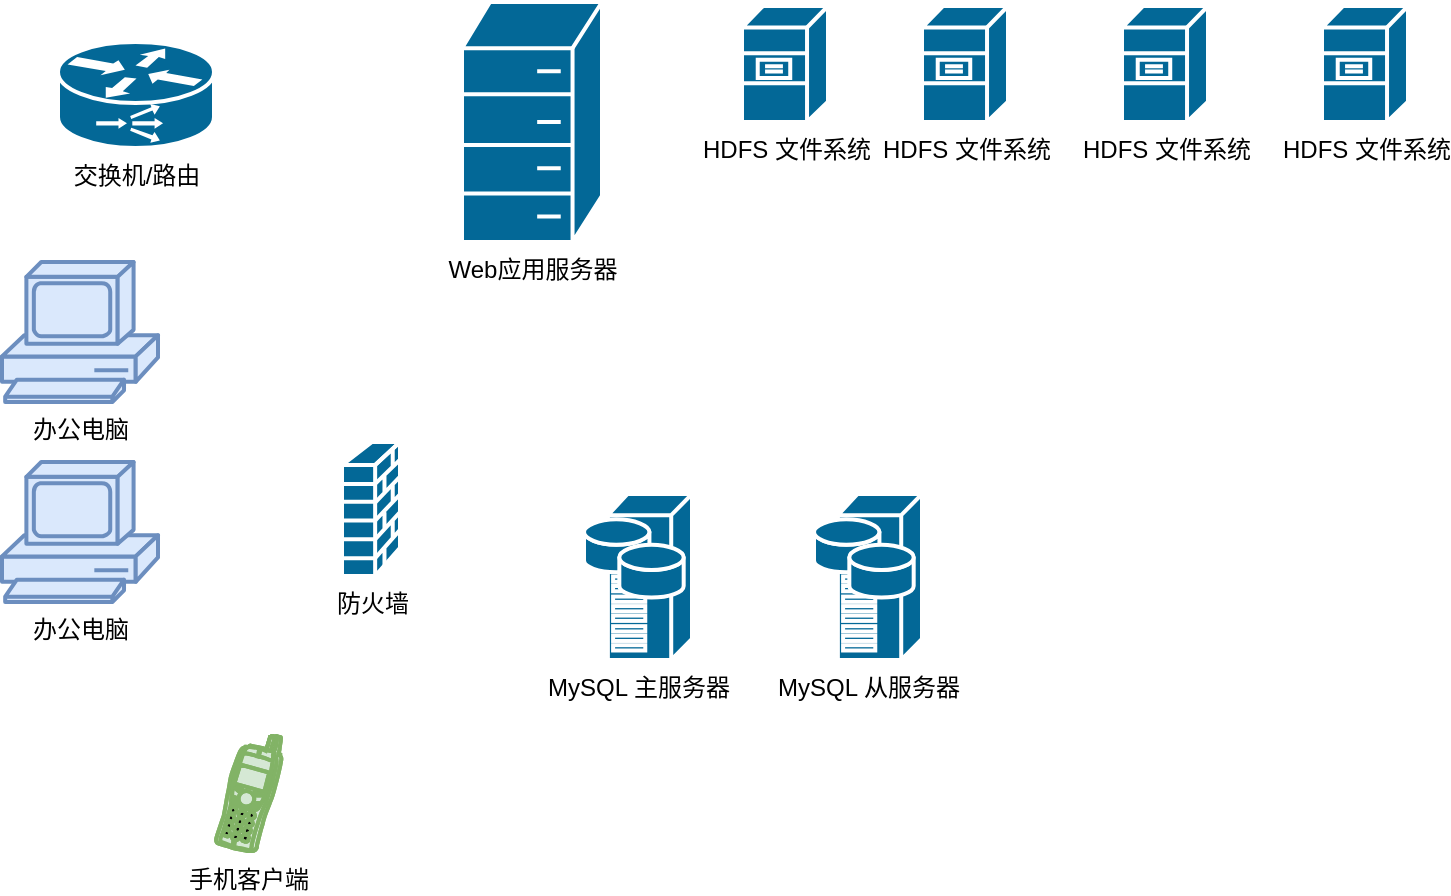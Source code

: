 <mxfile version="12.3.6" type="github" pages="1">
  <diagram id="n-bRcWE0r8VkI2KVZlSZ" name="第 1 页">
    <mxGraphModel dx="893" dy="591" grid="1" gridSize="10" guides="1" tooltips="1" connect="1" arrows="1" fold="1" page="1" pageScale="1" pageWidth="827" pageHeight="1169" math="0" shadow="0">
      <root>
        <mxCell id="0"/>
        <mxCell id="1" parent="0"/>
        <mxCell id="XVNO729LVndD_g4eHp7l-1" value="办公电脑" style="shape=mxgraph.cisco.computers_and_peripherals.pc;html=1;pointerEvents=1;dashed=0;fillColor=#dae8fc;strokeColor=#6c8ebf;strokeWidth=2;verticalLabelPosition=bottom;verticalAlign=top;align=center;outlineConnect=0;" parent="1" vertex="1">
          <mxGeometry x="90" y="300" width="78" height="70" as="geometry"/>
        </mxCell>
        <mxCell id="XVNO729LVndD_g4eHp7l-2" value="办公电脑" style="shape=mxgraph.cisco.computers_and_peripherals.pc;html=1;pointerEvents=1;dashed=0;fillColor=#dae8fc;strokeColor=#6c8ebf;strokeWidth=2;verticalLabelPosition=bottom;verticalAlign=top;align=center;outlineConnect=0;" parent="1" vertex="1">
          <mxGeometry x="90" y="400" width="78" height="70" as="geometry"/>
        </mxCell>
        <mxCell id="XVNO729LVndD_g4eHp7l-4" value="手机客户端" style="shape=mxgraph.cisco.modems_and_phones.cell_phone;html=1;pointerEvents=1;dashed=0;fillColor=#d5e8d4;strokeColor=#82b366;strokeWidth=2;verticalLabelPosition=bottom;verticalAlign=top;align=center;outlineConnect=0;" parent="1" vertex="1">
          <mxGeometry x="196" y="537" width="34" height="58" as="geometry"/>
        </mxCell>
        <mxCell id="XVNO729LVndD_g4eHp7l-5" value="Web应用服务器" style="shape=mxgraph.cisco.misc.hp_mini;html=1;pointerEvents=1;dashed=0;fillColor=#036897;strokeColor=#ffffff;strokeWidth=2;verticalLabelPosition=bottom;verticalAlign=top;align=center;outlineConnect=0;" parent="1" vertex="1">
          <mxGeometry x="320" y="170" width="70" height="120" as="geometry"/>
        </mxCell>
        <mxCell id="XVNO729LVndD_g4eHp7l-6" value="交换机/路由" style="shape=mxgraph.cisco.routers.content_service_router;html=1;pointerEvents=1;dashed=0;fillColor=#036897;strokeColor=#ffffff;strokeWidth=2;verticalLabelPosition=bottom;verticalAlign=top;align=center;outlineConnect=0;" parent="1" vertex="1">
          <mxGeometry x="118" y="190" width="78" height="53" as="geometry"/>
        </mxCell>
        <mxCell id="XVNO729LVndD_g4eHp7l-7" value="防火墙" style="shape=mxgraph.cisco.security.firewall;html=1;pointerEvents=1;dashed=0;fillColor=#036897;strokeColor=#ffffff;strokeWidth=2;verticalLabelPosition=bottom;verticalAlign=top;align=center;outlineConnect=0;" parent="1" vertex="1">
          <mxGeometry x="260" y="390" width="29" height="67" as="geometry"/>
        </mxCell>
        <mxCell id="XVNO729LVndD_g4eHp7l-8" value="HDFS 文件系统&lt;br&gt;" style="shape=mxgraph.cisco.servers.file_server;html=1;pointerEvents=1;dashed=0;fillColor=#036897;strokeColor=#ffffff;strokeWidth=2;verticalLabelPosition=bottom;verticalAlign=top;align=center;outlineConnect=0;" parent="1" vertex="1">
          <mxGeometry x="460" y="172" width="43" height="58" as="geometry"/>
        </mxCell>
        <mxCell id="XVNO729LVndD_g4eHp7l-9" value="HDFS 文件系统&lt;br&gt;" style="shape=mxgraph.cisco.servers.file_server;html=1;pointerEvents=1;dashed=0;fillColor=#036897;strokeColor=#ffffff;strokeWidth=2;verticalLabelPosition=bottom;verticalAlign=top;align=center;outlineConnect=0;" parent="1" vertex="1">
          <mxGeometry x="650" y="172" width="43" height="58" as="geometry"/>
        </mxCell>
        <mxCell id="XVNO729LVndD_g4eHp7l-10" value="HDFS 文件系统&lt;br&gt;" style="shape=mxgraph.cisco.servers.file_server;html=1;pointerEvents=1;dashed=0;fillColor=#036897;strokeColor=#ffffff;strokeWidth=2;verticalLabelPosition=bottom;verticalAlign=top;align=center;outlineConnect=0;" parent="1" vertex="1">
          <mxGeometry x="550" y="172" width="43" height="58" as="geometry"/>
        </mxCell>
        <mxCell id="XVNO729LVndD_g4eHp7l-11" value="HDFS 文件系统&lt;br&gt;" style="shape=mxgraph.cisco.servers.file_server;html=1;pointerEvents=1;dashed=0;fillColor=#036897;strokeColor=#ffffff;strokeWidth=2;verticalLabelPosition=bottom;verticalAlign=top;align=center;outlineConnect=0;" parent="1" vertex="1">
          <mxGeometry x="750" y="172" width="43" height="58" as="geometry"/>
        </mxCell>
        <mxCell id="kT1cKuFMZ1Jc9TSjfXU1-1" value="MySQL 主服务器" style="shape=mxgraph.cisco.servers.storage_server;html=1;pointerEvents=1;dashed=0;fillColor=#036897;strokeColor=#ffffff;strokeWidth=2;verticalLabelPosition=bottom;verticalAlign=top;align=center;outlineConnect=0;" vertex="1" parent="1">
          <mxGeometry x="381" y="416" width="54" height="83" as="geometry"/>
        </mxCell>
        <mxCell id="kT1cKuFMZ1Jc9TSjfXU1-2" value="MySQL 从服务器" style="shape=mxgraph.cisco.servers.storage_server;html=1;pointerEvents=1;dashed=0;fillColor=#036897;strokeColor=#ffffff;strokeWidth=2;verticalLabelPosition=bottom;verticalAlign=top;align=center;outlineConnect=0;" vertex="1" parent="1">
          <mxGeometry x="496" y="416" width="54" height="83" as="geometry"/>
        </mxCell>
      </root>
    </mxGraphModel>
  </diagram>
</mxfile>
